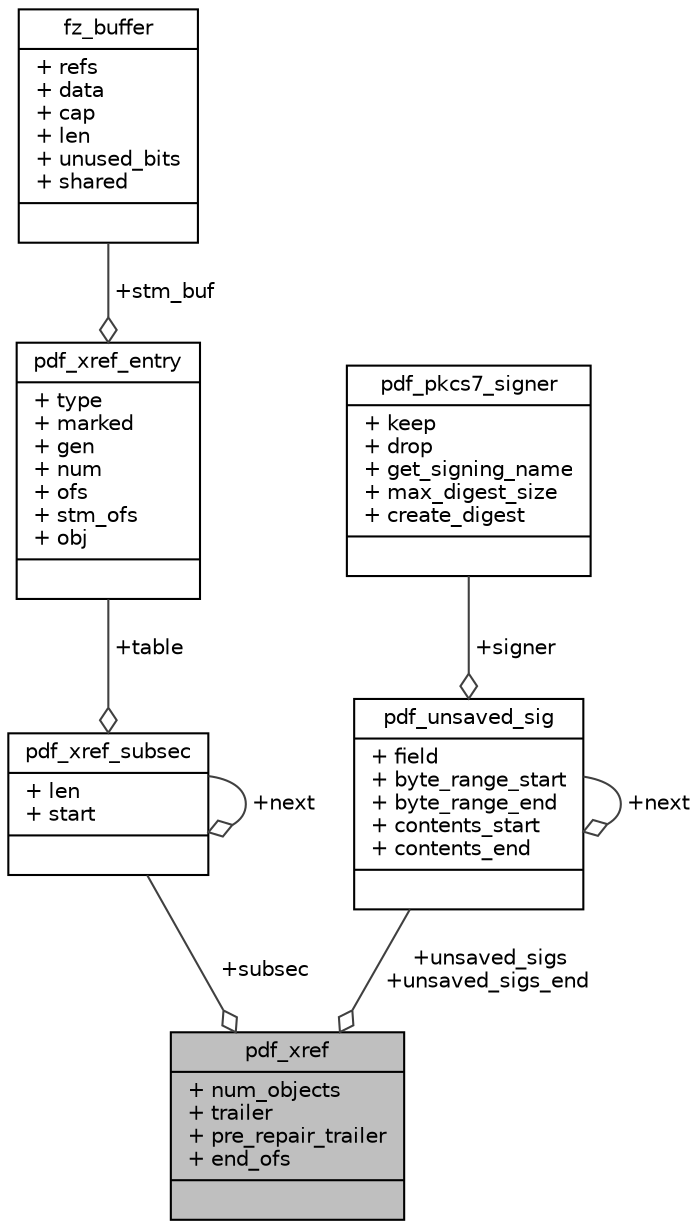 digraph "pdf_xref"
{
 // LATEX_PDF_SIZE
  edge [fontname="Helvetica",fontsize="10",labelfontname="Helvetica",labelfontsize="10"];
  node [fontname="Helvetica",fontsize="10",shape=record];
  Node1 [label="{pdf_xref\n|+ num_objects\l+ trailer\l+ pre_repair_trailer\l+ end_ofs\l|}",height=0.2,width=0.4,color="black", fillcolor="grey75", style="filled", fontcolor="black",tooltip=" "];
  Node2 -> Node1 [color="grey25",fontsize="10",style="solid",label=" +subsec" ,arrowhead="odiamond",fontname="Helvetica"];
  Node2 [label="{pdf_xref_subsec\n|+ len\l+ start\l|}",height=0.2,width=0.4,color="black", fillcolor="white", style="filled",URL="$structpdf__xref__subsec.html",tooltip=" "];
  Node2 -> Node2 [color="grey25",fontsize="10",style="solid",label=" +next" ,arrowhead="odiamond",fontname="Helvetica"];
  Node3 -> Node2 [color="grey25",fontsize="10",style="solid",label=" +table" ,arrowhead="odiamond",fontname="Helvetica"];
  Node3 [label="{pdf_xref_entry\n|+ type\l+ marked\l+ gen\l+ num\l+ ofs\l+ stm_ofs\l+ obj\l|}",height=0.2,width=0.4,color="black", fillcolor="white", style="filled",URL="$structpdf__xref__entry.html",tooltip=" "];
  Node4 -> Node3 [color="grey25",fontsize="10",style="solid",label=" +stm_buf" ,arrowhead="odiamond",fontname="Helvetica"];
  Node4 [label="{fz_buffer\n|+ refs\l+ data\l+ cap\l+ len\l+ unused_bits\l+ shared\l|}",height=0.2,width=0.4,color="black", fillcolor="white", style="filled",URL="$structfz__buffer.html",tooltip=" "];
  Node5 -> Node1 [color="grey25",fontsize="10",style="solid",label=" +unsaved_sigs\n+unsaved_sigs_end" ,arrowhead="odiamond",fontname="Helvetica"];
  Node5 [label="{pdf_unsaved_sig\n|+ field\l+ byte_range_start\l+ byte_range_end\l+ contents_start\l+ contents_end\l|}",height=0.2,width=0.4,color="black", fillcolor="white", style="filled",URL="$structpdf__unsaved__sig.html",tooltip=" "];
  Node6 -> Node5 [color="grey25",fontsize="10",style="solid",label=" +signer" ,arrowhead="odiamond",fontname="Helvetica"];
  Node6 [label="{pdf_pkcs7_signer\n|+ keep\l+ drop\l+ get_signing_name\l+ max_digest_size\l+ create_digest\l|}",height=0.2,width=0.4,color="black", fillcolor="white", style="filled",URL="$structpdf__pkcs7__signer.html",tooltip=" "];
  Node5 -> Node5 [color="grey25",fontsize="10",style="solid",label=" +next" ,arrowhead="odiamond",fontname="Helvetica"];
}
